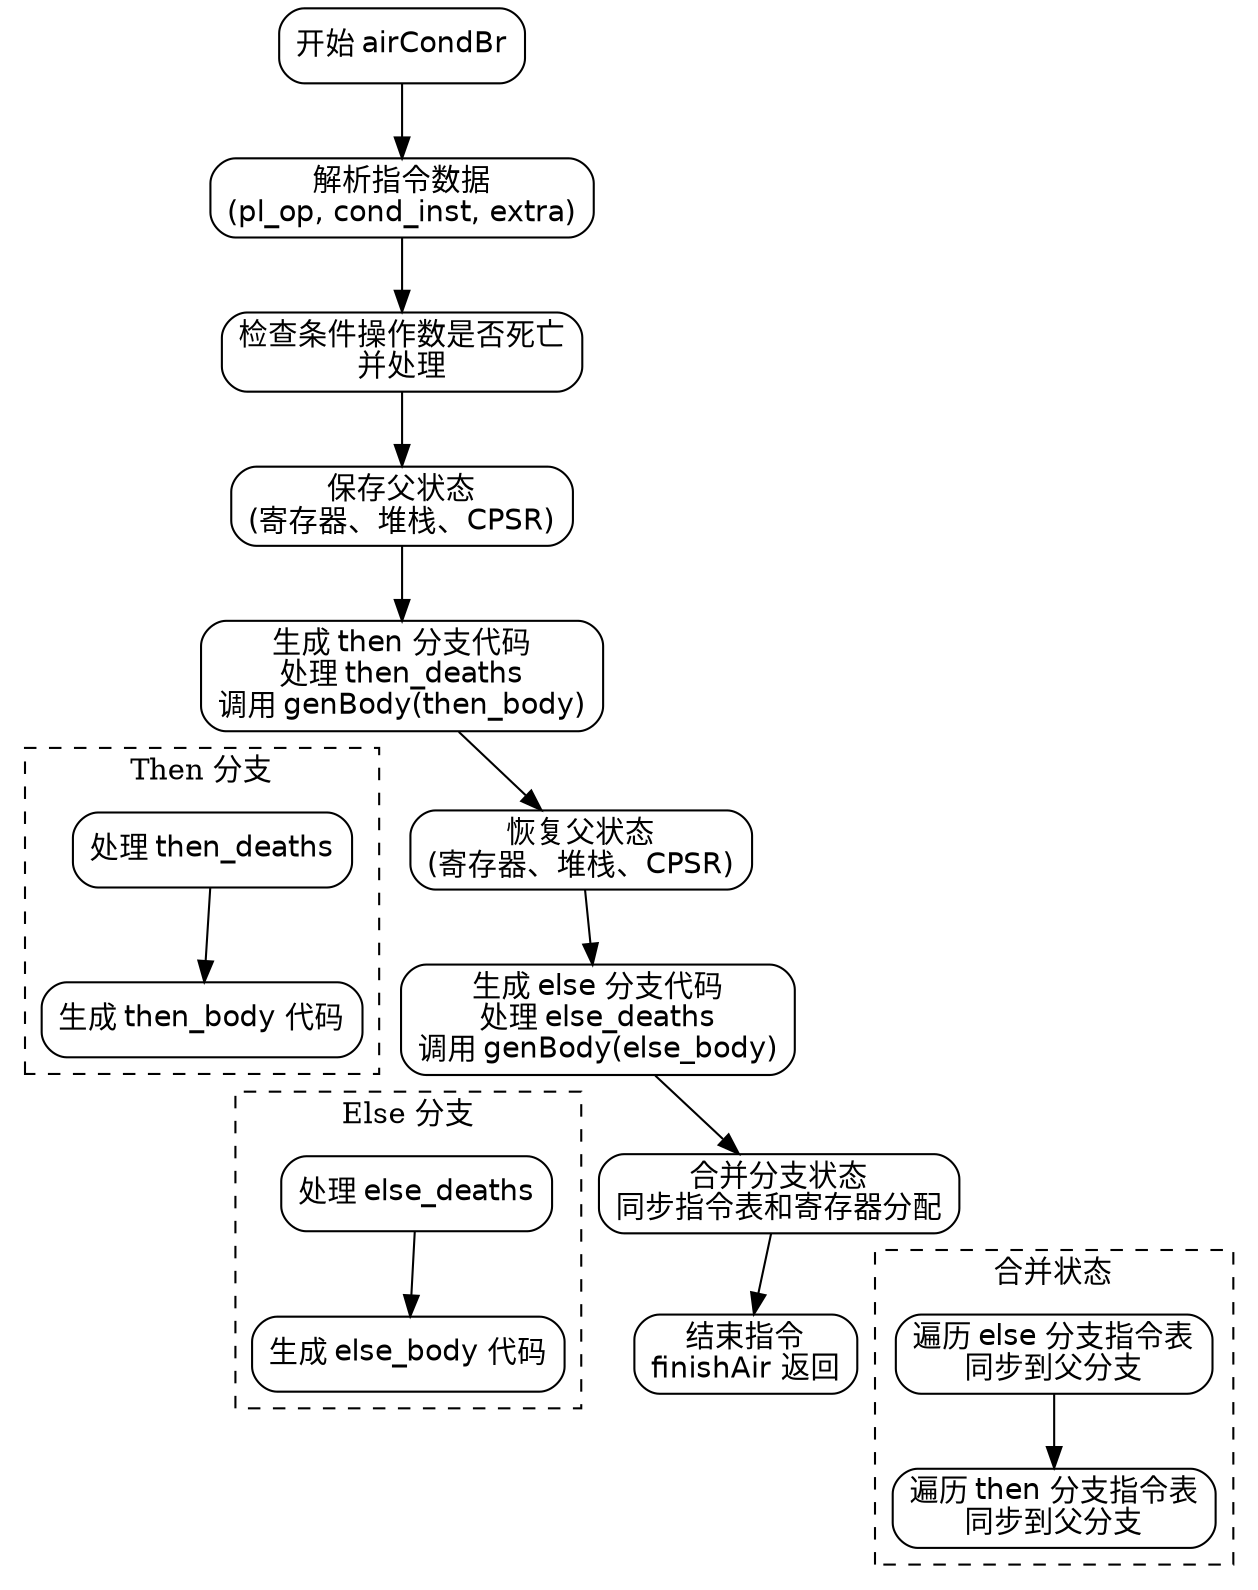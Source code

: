 
digraph flowchart {
    node [fontname="Helvetica", shape=box, style="rounded"];
    edge [fontname="Helvetica"];

    start [label="开始 airCondBr"];
    parse_inst [label="解析指令数据\n(pl_op, cond_inst, extra)"];
    check_operand_death [label="检查条件操作数是否死亡\n并处理"];
    save_parent_state [label="保存父状态\n(寄存器、堆栈、CPSR)"];
    gen_then [label="生成 then 分支代码\n处理 then_deaths\n调用 genBody(then_body)"];
    restore_state [label="恢复父状态\n(寄存器、堆栈、CPSR)"];
    gen_else [label="生成 else 分支代码\n处理 else_deaths\n调用 genBody(else_body)"];
    merge_states [label="合并分支状态\n同步指令表和寄存器分配"];
    finish [label="结束指令\nfinishAir 返回"];

    start -> parse_inst;
    parse_inst -> check_operand_death;
    check_operand_death -> save_parent_state;
    save_parent_state -> gen_then;
    gen_then -> restore_state;
    restore_state -> gen_else;
    gen_else -> merge_states;
    merge_states -> finish;

    // 子过程细节
    subgraph cluster_then {
        label="Then 分支";
        style=dashed;
        process_then_deaths [label="处理 then_deaths"];
        gen_then_body [label="生成 then_body 代码"];
        process_then_deaths -> gen_then_body;
    }

    subgraph cluster_else {
        label="Else 分支";
        style=dashed;
        process_else_deaths [label="处理 else_deaths"];
        gen_else_body [label="生成 else_body 代码"];
        process_else_deaths -> gen_else_body;
    }

    subgraph cluster_merge {
        label="合并状态";
        style=dashed;
        merge_else [label="遍历 else 分支指令表\n同步到父分支"];
        merge_then [label="遍历 then 分支指令表\n同步到父分支"];
        merge_else -> merge_then;
    }

    // 连接子过程
    gen_then -> process_then_deaths [style=invis];
    gen_else -> process_else_deaths [style=invis];
    merge_states -> merge_else [style=invis];
}
